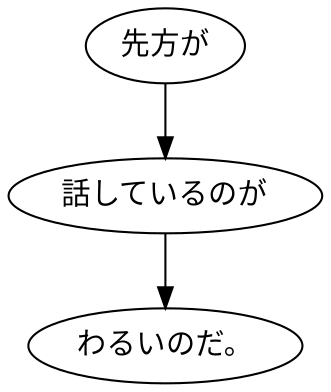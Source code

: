 digraph graph5224 {
	node0 [label="先方が"];
	node1 [label="話しているのが"];
	node2 [label="わるいのだ。"];
	node0 -> node1;
	node1 -> node2;
}
